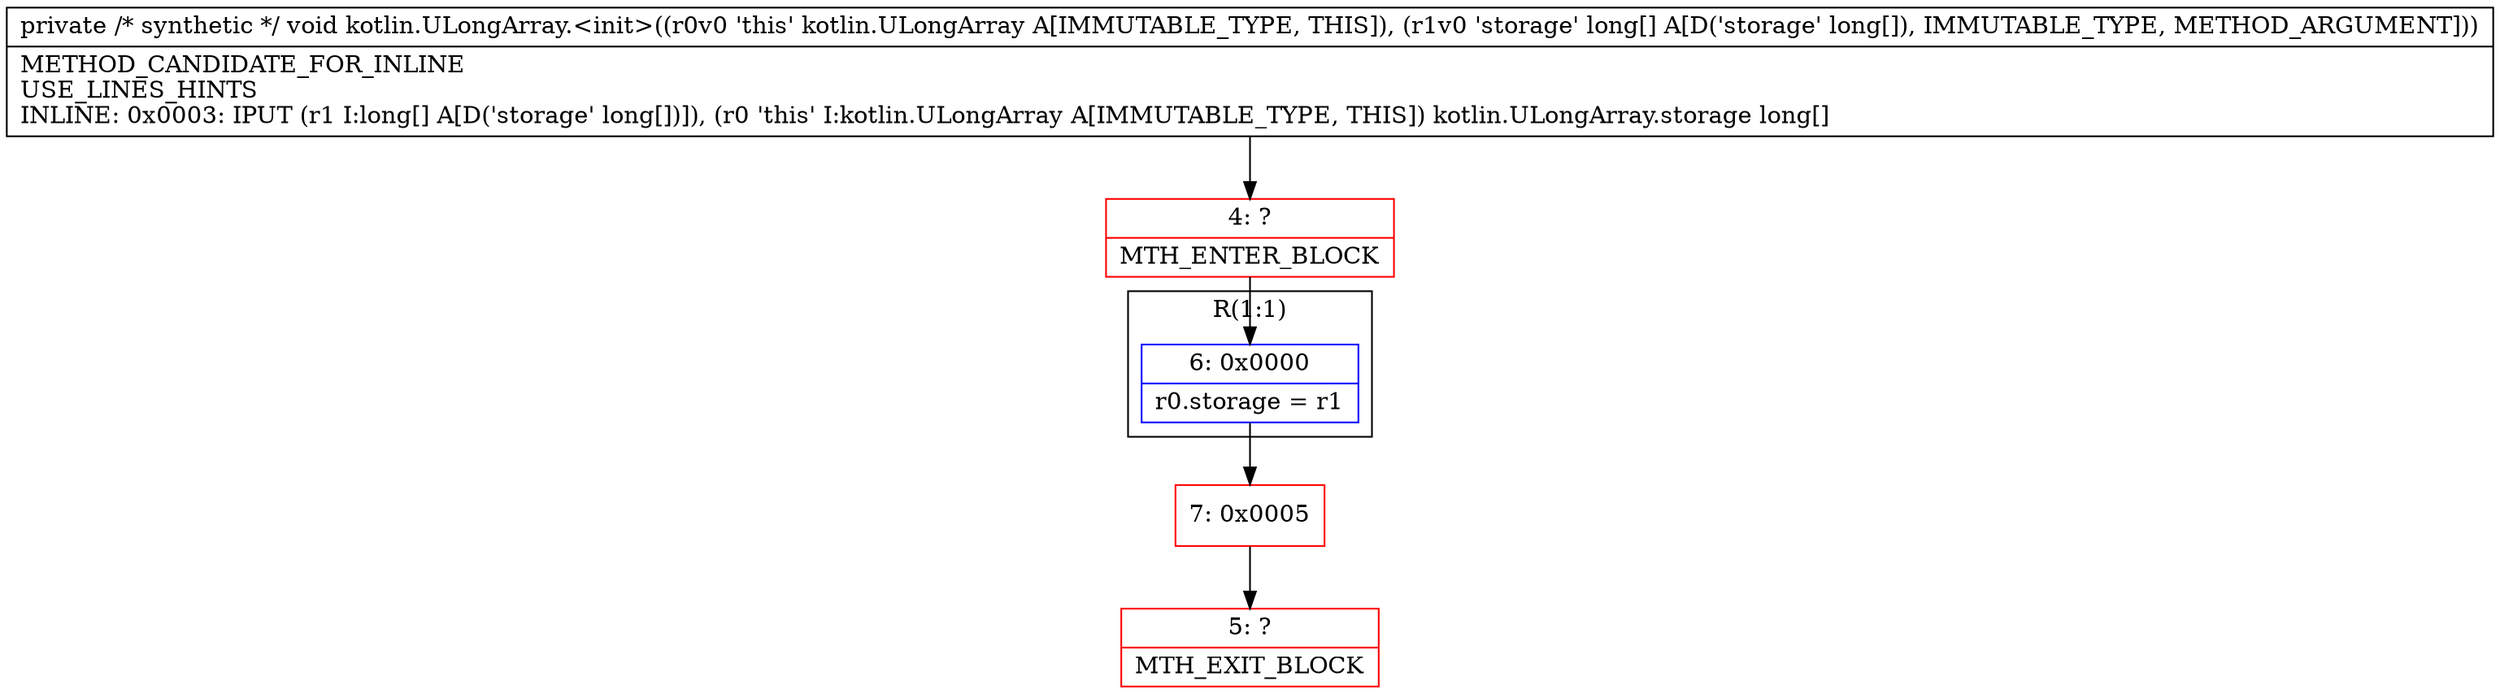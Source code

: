 digraph "CFG forkotlin.ULongArray.\<init\>([J)V" {
subgraph cluster_Region_483788560 {
label = "R(1:1)";
node [shape=record,color=blue];
Node_6 [shape=record,label="{6\:\ 0x0000|r0.storage = r1\l}"];
}
Node_4 [shape=record,color=red,label="{4\:\ ?|MTH_ENTER_BLOCK\l}"];
Node_7 [shape=record,color=red,label="{7\:\ 0x0005}"];
Node_5 [shape=record,color=red,label="{5\:\ ?|MTH_EXIT_BLOCK\l}"];
MethodNode[shape=record,label="{private \/* synthetic *\/ void kotlin.ULongArray.\<init\>((r0v0 'this' kotlin.ULongArray A[IMMUTABLE_TYPE, THIS]), (r1v0 'storage' long[] A[D('storage' long[]), IMMUTABLE_TYPE, METHOD_ARGUMENT]))  | METHOD_CANDIDATE_FOR_INLINE\lUSE_LINES_HINTS\lINLINE: 0x0003: IPUT  (r1 I:long[] A[D('storage' long[])]), (r0 'this' I:kotlin.ULongArray A[IMMUTABLE_TYPE, THIS]) kotlin.ULongArray.storage long[]\l}"];
MethodNode -> Node_4;Node_6 -> Node_7;
Node_4 -> Node_6;
Node_7 -> Node_5;
}

